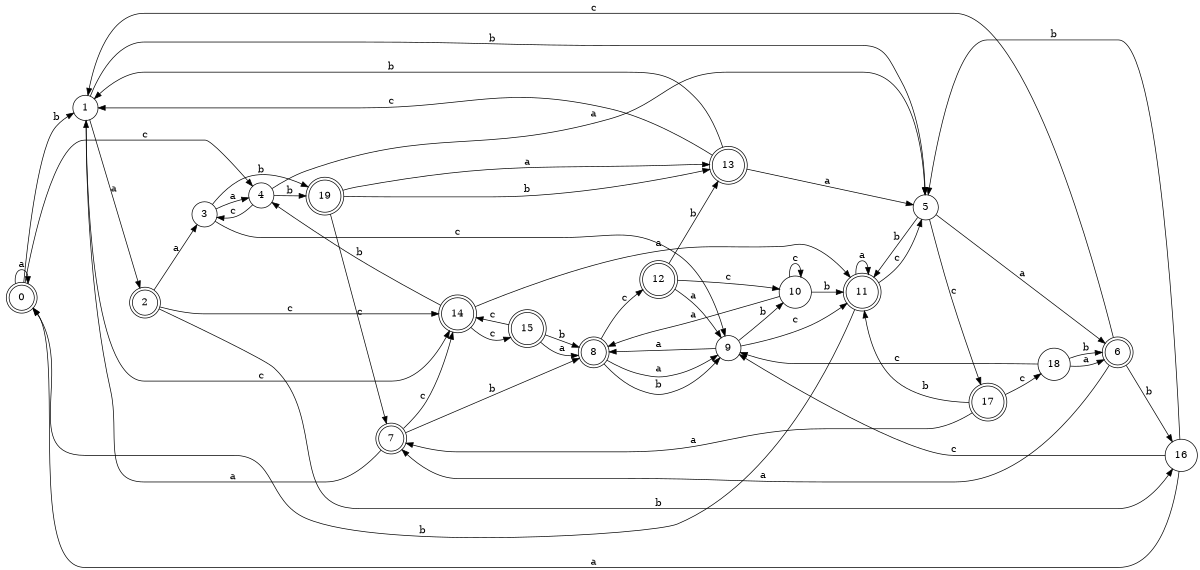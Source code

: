 digraph n16_6 {
__start0 [label="" shape="none"];

rankdir=LR;
size="8,5";

s0 [style="rounded,filled", color="black", fillcolor="white" shape="doublecircle", label="0"];
s1 [style="filled", color="black", fillcolor="white" shape="circle", label="1"];
s2 [style="rounded,filled", color="black", fillcolor="white" shape="doublecircle", label="2"];
s3 [style="filled", color="black", fillcolor="white" shape="circle", label="3"];
s4 [style="filled", color="black", fillcolor="white" shape="circle", label="4"];
s5 [style="filled", color="black", fillcolor="white" shape="circle", label="5"];
s6 [style="rounded,filled", color="black", fillcolor="white" shape="doublecircle", label="6"];
s7 [style="rounded,filled", color="black", fillcolor="white" shape="doublecircle", label="7"];
s8 [style="rounded,filled", color="black", fillcolor="white" shape="doublecircle", label="8"];
s9 [style="filled", color="black", fillcolor="white" shape="circle", label="9"];
s10 [style="filled", color="black", fillcolor="white" shape="circle", label="10"];
s11 [style="rounded,filled", color="black", fillcolor="white" shape="doublecircle", label="11"];
s12 [style="rounded,filled", color="black", fillcolor="white" shape="doublecircle", label="12"];
s13 [style="rounded,filled", color="black", fillcolor="white" shape="doublecircle", label="13"];
s14 [style="rounded,filled", color="black", fillcolor="white" shape="doublecircle", label="14"];
s15 [style="rounded,filled", color="black", fillcolor="white" shape="doublecircle", label="15"];
s16 [style="filled", color="black", fillcolor="white" shape="circle", label="16"];
s17 [style="rounded,filled", color="black", fillcolor="white" shape="doublecircle", label="17"];
s18 [style="filled", color="black", fillcolor="white" shape="circle", label="18"];
s19 [style="rounded,filled", color="black", fillcolor="white" shape="doublecircle", label="19"];
s0 -> s0 [label="a"];
s0 -> s1 [label="b"];
s0 -> s4 [label="c"];
s1 -> s2 [label="a"];
s1 -> s5 [label="b"];
s1 -> s14 [label="c"];
s2 -> s3 [label="a"];
s2 -> s16 [label="b"];
s2 -> s14 [label="c"];
s3 -> s4 [label="a"];
s3 -> s19 [label="b"];
s3 -> s9 [label="c"];
s4 -> s5 [label="a"];
s4 -> s19 [label="b"];
s4 -> s3 [label="c"];
s5 -> s6 [label="a"];
s5 -> s11 [label="b"];
s5 -> s17 [label="c"];
s6 -> s7 [label="a"];
s6 -> s16 [label="b"];
s6 -> s1 [label="c"];
s7 -> s1 [label="a"];
s7 -> s8 [label="b"];
s7 -> s14 [label="c"];
s8 -> s9 [label="a"];
s8 -> s9 [label="b"];
s8 -> s12 [label="c"];
s9 -> s8 [label="a"];
s9 -> s10 [label="b"];
s9 -> s11 [label="c"];
s10 -> s8 [label="a"];
s10 -> s11 [label="b"];
s10 -> s10 [label="c"];
s11 -> s11 [label="a"];
s11 -> s0 [label="b"];
s11 -> s5 [label="c"];
s12 -> s9 [label="a"];
s12 -> s13 [label="b"];
s12 -> s10 [label="c"];
s13 -> s5 [label="a"];
s13 -> s1 [label="b"];
s13 -> s1 [label="c"];
s14 -> s11 [label="a"];
s14 -> s4 [label="b"];
s14 -> s15 [label="c"];
s15 -> s8 [label="a"];
s15 -> s8 [label="b"];
s15 -> s14 [label="c"];
s16 -> s0 [label="a"];
s16 -> s5 [label="b"];
s16 -> s9 [label="c"];
s17 -> s7 [label="a"];
s17 -> s11 [label="b"];
s17 -> s18 [label="c"];
s18 -> s6 [label="a"];
s18 -> s6 [label="b"];
s18 -> s9 [label="c"];
s19 -> s13 [label="a"];
s19 -> s13 [label="b"];
s19 -> s7 [label="c"];

}